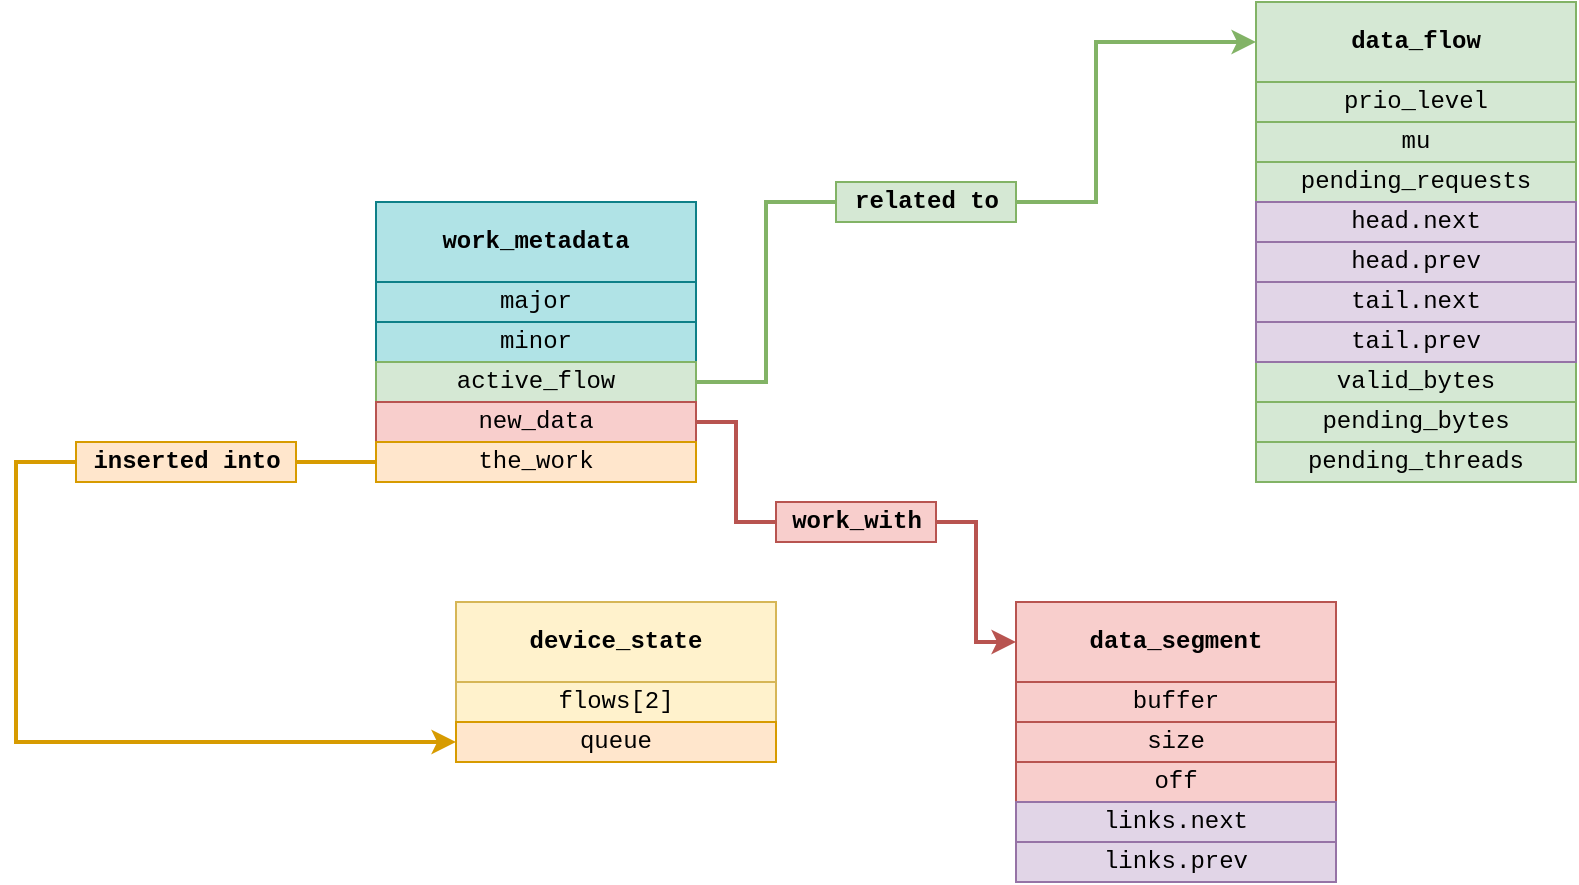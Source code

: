 <mxfile version="17.1.0" type="device"><diagram id="5KHcVwEj_NpyN5RMLGYT" name="Page-1"><mxGraphModel dx="2272" dy="721" grid="1" gridSize="10" guides="1" tooltips="1" connect="1" arrows="1" fold="1" page="1" pageScale="1" pageWidth="850" pageHeight="1100" math="0" shadow="0"><root><mxCell id="0"/><mxCell id="1" parent="0"/><mxCell id="7PmpfGyUP1yVmwVfY4aE-35" value="" style="group" parent="1" vertex="1" connectable="0"><mxGeometry x="560" y="460" width="160" height="240" as="geometry"/></mxCell><mxCell id="7PmpfGyUP1yVmwVfY4aE-13" value="&lt;b&gt;data_flow&lt;/b&gt;" style="rounded=0;whiteSpace=wrap;html=1;fontFamily=Courier New;fillColor=#d5e8d4;strokeColor=#82b366;" parent="7PmpfGyUP1yVmwVfY4aE-35" vertex="1"><mxGeometry width="160" height="40" as="geometry"/></mxCell><mxCell id="7PmpfGyUP1yVmwVfY4aE-14" value="prio_level" style="rounded=0;whiteSpace=wrap;html=1;fontFamily=Courier New;fillColor=#d5e8d4;strokeColor=#82b366;" parent="7PmpfGyUP1yVmwVfY4aE-35" vertex="1"><mxGeometry y="40" width="160" height="20" as="geometry"/></mxCell><mxCell id="7PmpfGyUP1yVmwVfY4aE-15" value="mu" style="rounded=0;whiteSpace=wrap;html=1;fontFamily=Courier New;fillColor=#d5e8d4;strokeColor=#82b366;" parent="7PmpfGyUP1yVmwVfY4aE-35" vertex="1"><mxGeometry y="60" width="160" height="20" as="geometry"/></mxCell><mxCell id="7PmpfGyUP1yVmwVfY4aE-17" value="pending_requests" style="rounded=0;whiteSpace=wrap;html=1;fontFamily=Courier New;fillColor=#d5e8d4;strokeColor=#82b366;" parent="7PmpfGyUP1yVmwVfY4aE-35" vertex="1"><mxGeometry y="80" width="160" height="20" as="geometry"/></mxCell><mxCell id="7PmpfGyUP1yVmwVfY4aE-20" value="valid_bytes" style="rounded=0;whiteSpace=wrap;html=1;fontFamily=Courier New;fillColor=#d5e8d4;strokeColor=#82b366;" parent="7PmpfGyUP1yVmwVfY4aE-35" vertex="1"><mxGeometry y="180" width="160" height="20" as="geometry"/></mxCell><mxCell id="7PmpfGyUP1yVmwVfY4aE-21" value="pending_bytes" style="rounded=0;whiteSpace=wrap;html=1;fontFamily=Courier New;fillColor=#d5e8d4;strokeColor=#82b366;" parent="7PmpfGyUP1yVmwVfY4aE-35" vertex="1"><mxGeometry y="200" width="160" height="20" as="geometry"/></mxCell><mxCell id="7PmpfGyUP1yVmwVfY4aE-22" value="pending_threads" style="rounded=0;whiteSpace=wrap;html=1;fontFamily=Courier New;fillColor=#d5e8d4;strokeColor=#82b366;" parent="7PmpfGyUP1yVmwVfY4aE-35" vertex="1"><mxGeometry y="220" width="160" height="20" as="geometry"/></mxCell><mxCell id="7PmpfGyUP1yVmwVfY4aE-31" value="head.next" style="rounded=0;whiteSpace=wrap;html=1;fontFamily=Courier New;fillColor=#e1d5e7;strokeColor=#9673a6;" parent="7PmpfGyUP1yVmwVfY4aE-35" vertex="1"><mxGeometry y="100" width="160" height="20" as="geometry"/></mxCell><mxCell id="7PmpfGyUP1yVmwVfY4aE-32" value="head.prev" style="rounded=0;whiteSpace=wrap;html=1;fontFamily=Courier New;fillColor=#e1d5e7;strokeColor=#9673a6;" parent="7PmpfGyUP1yVmwVfY4aE-35" vertex="1"><mxGeometry y="120" width="160" height="20" as="geometry"/></mxCell><mxCell id="7PmpfGyUP1yVmwVfY4aE-33" value="tail.next" style="rounded=0;whiteSpace=wrap;html=1;fontFamily=Courier New;fillColor=#e1d5e7;strokeColor=#9673a6;" parent="7PmpfGyUP1yVmwVfY4aE-35" vertex="1"><mxGeometry y="140" width="160" height="20" as="geometry"/></mxCell><mxCell id="7PmpfGyUP1yVmwVfY4aE-34" value="tail.prev" style="rounded=0;whiteSpace=wrap;html=1;fontFamily=Courier New;fillColor=#e1d5e7;strokeColor=#9673a6;" parent="7PmpfGyUP1yVmwVfY4aE-35" vertex="1"><mxGeometry y="160" width="160" height="20" as="geometry"/></mxCell><mxCell id="SpWXGkSpXarEheoT2Nw9-33" value="" style="group;align=center;" parent="1" vertex="1" connectable="0"><mxGeometry x="160" y="760" width="160" height="80" as="geometry"/></mxCell><mxCell id="SpWXGkSpXarEheoT2Nw9-22" value="device_state" style="rounded=0;whiteSpace=wrap;html=1;fontFamily=Courier New;fillColor=#fff2cc;strokeColor=#d6b656;fontStyle=1;align=center;" parent="SpWXGkSpXarEheoT2Nw9-33" vertex="1"><mxGeometry width="160" height="40" as="geometry"/></mxCell><mxCell id="SpWXGkSpXarEheoT2Nw9-23" value="flows[2]" style="rounded=0;whiteSpace=wrap;html=1;fontFamily=Courier New;fillColor=#fff2cc;strokeColor=#d6b656;align=center;" parent="SpWXGkSpXarEheoT2Nw9-33" vertex="1"><mxGeometry y="40" width="160" height="20" as="geometry"/></mxCell><mxCell id="SpWXGkSpXarEheoT2Nw9-24" value="queue" style="rounded=0;whiteSpace=wrap;html=1;fontFamily=Courier New;fillColor=#ffe6cc;strokeColor=#d79b00;align=center;" parent="SpWXGkSpXarEheoT2Nw9-33" vertex="1"><mxGeometry y="60" width="160" height="20" as="geometry"/></mxCell><mxCell id="GPANK1W7aNUDwyRs7lGX-2" value="work_metadata" style="rounded=0;whiteSpace=wrap;html=1;fontFamily=Courier New;fillColor=#b0e3e6;strokeColor=#0e8088;fontStyle=1;align=center;" parent="1" vertex="1"><mxGeometry x="120" y="560" width="160" height="40" as="geometry"/></mxCell><mxCell id="GPANK1W7aNUDwyRs7lGX-3" value="major" style="rounded=0;whiteSpace=wrap;html=1;fontFamily=Courier New;fillColor=#b0e3e6;strokeColor=#0e8088;align=center;" parent="1" vertex="1"><mxGeometry x="120" y="600" width="160" height="20" as="geometry"/></mxCell><mxCell id="GPANK1W7aNUDwyRs7lGX-4" value="minor" style="rounded=0;whiteSpace=wrap;html=1;fontFamily=Courier New;fillColor=#b0e3e6;strokeColor=#0e8088;align=center;" parent="1" vertex="1"><mxGeometry x="120" y="620" width="160" height="20" as="geometry"/></mxCell><mxCell id="GPANK1W7aNUDwyRs7lGX-15" style="edgeStyle=orthogonalEdgeStyle;rounded=0;orthogonalLoop=1;jettySize=auto;html=1;entryX=0;entryY=0.5;entryDx=0;entryDy=0;fillColor=#d5e8d4;strokeColor=#82b366;strokeWidth=2;startArrow=none;" parent="1" source="GPANK1W7aNUDwyRs7lGX-16" target="7PmpfGyUP1yVmwVfY4aE-13" edge="1"><mxGeometry relative="1" as="geometry"><Array as="points"><mxPoint x="480" y="560"/><mxPoint x="480" y="480"/></Array></mxGeometry></mxCell><mxCell id="GPANK1W7aNUDwyRs7lGX-5" value="active_flow" style="rounded=0;whiteSpace=wrap;html=1;fontFamily=Courier New;fillColor=#d5e8d4;strokeColor=#82b366;align=center;" parent="1" vertex="1"><mxGeometry x="120" y="640" width="160" height="20" as="geometry"/></mxCell><mxCell id="GPANK1W7aNUDwyRs7lGX-18" style="edgeStyle=orthogonalEdgeStyle;rounded=0;orthogonalLoop=1;jettySize=auto;html=1;entryX=0;entryY=0.5;entryDx=0;entryDy=0;fontFamily=Courier New;strokeWidth=2;fillColor=#f8cecc;strokeColor=#b85450;startArrow=none;" parent="1" source="GPANK1W7aNUDwyRs7lGX-19" target="GPANK1W7aNUDwyRs7lGX-9" edge="1"><mxGeometry relative="1" as="geometry"/></mxCell><mxCell id="GPANK1W7aNUDwyRs7lGX-6" value="new_data" style="rounded=0;whiteSpace=wrap;html=1;fontFamily=Courier New;fillColor=#f8cecc;strokeColor=#b85450;align=center;" parent="1" vertex="1"><mxGeometry x="120" y="660" width="160" height="20" as="geometry"/></mxCell><mxCell id="GPANK1W7aNUDwyRs7lGX-25" style="edgeStyle=orthogonalEdgeStyle;rounded=0;orthogonalLoop=1;jettySize=auto;html=1;exitX=0;exitY=0.5;exitDx=0;exitDy=0;fontFamily=Courier New;strokeWidth=2;endArrow=none;endFill=0;fillColor=#ffe6cc;strokeColor=#d79b00;" parent="1" source="GPANK1W7aNUDwyRs7lGX-7" target="GPANK1W7aNUDwyRs7lGX-23" edge="1"><mxGeometry relative="1" as="geometry"/></mxCell><mxCell id="GPANK1W7aNUDwyRs7lGX-7" value="the_work" style="rounded=0;whiteSpace=wrap;html=1;fontFamily=Courier New;fillColor=#ffe6cc;strokeColor=#d79b00;align=center;" parent="1" vertex="1"><mxGeometry x="120" y="680" width="160" height="20" as="geometry"/></mxCell><mxCell id="GPANK1W7aNUDwyRs7lGX-8" value="" style="group" parent="1" vertex="1" connectable="0"><mxGeometry x="440" y="760" width="160" height="140" as="geometry"/></mxCell><mxCell id="GPANK1W7aNUDwyRs7lGX-9" value="&lt;b&gt;data_segment&lt;/b&gt;" style="rounded=0;whiteSpace=wrap;html=1;fontFamily=Courier New;fillColor=#f8cecc;strokeColor=#b85450;" parent="GPANK1W7aNUDwyRs7lGX-8" vertex="1"><mxGeometry width="160" height="40" as="geometry"/></mxCell><mxCell id="GPANK1W7aNUDwyRs7lGX-10" value="buffer" style="rounded=0;whiteSpace=wrap;html=1;fontFamily=Courier New;fillColor=#f8cecc;strokeColor=#b85450;" parent="GPANK1W7aNUDwyRs7lGX-8" vertex="1"><mxGeometry y="40" width="160" height="20" as="geometry"/></mxCell><mxCell id="GPANK1W7aNUDwyRs7lGX-11" value="size" style="rounded=0;whiteSpace=wrap;html=1;fontFamily=Courier New;fillColor=#f8cecc;strokeColor=#b85450;" parent="GPANK1W7aNUDwyRs7lGX-8" vertex="1"><mxGeometry y="60" width="160" height="20" as="geometry"/></mxCell><mxCell id="GPANK1W7aNUDwyRs7lGX-12" value="off" style="rounded=0;whiteSpace=wrap;html=1;fontFamily=Courier New;fillColor=#f8cecc;strokeColor=#b85450;" parent="GPANK1W7aNUDwyRs7lGX-8" vertex="1"><mxGeometry y="80" width="160" height="20" as="geometry"/></mxCell><mxCell id="GPANK1W7aNUDwyRs7lGX-13" value="links.next" style="rounded=0;whiteSpace=wrap;html=1;fontFamily=Courier New;fillColor=#e1d5e7;strokeColor=#9673a6;" parent="GPANK1W7aNUDwyRs7lGX-8" vertex="1"><mxGeometry y="100" width="160" height="20" as="geometry"/></mxCell><mxCell id="GPANK1W7aNUDwyRs7lGX-14" value="links.prev" style="rounded=0;whiteSpace=wrap;html=1;fontFamily=Courier New;fillColor=#e1d5e7;strokeColor=#9673a6;" parent="GPANK1W7aNUDwyRs7lGX-8" vertex="1"><mxGeometry y="120" width="160" height="20" as="geometry"/></mxCell><mxCell id="GPANK1W7aNUDwyRs7lGX-16" value="related to" style="text;html=1;align=center;verticalAlign=middle;resizable=0;points=[];autosize=1;strokeColor=#82b366;fillColor=#d5e8d4;fontFamily=Courier New;fontStyle=1" parent="1" vertex="1"><mxGeometry x="350" y="550" width="90" height="20" as="geometry"/></mxCell><mxCell id="GPANK1W7aNUDwyRs7lGX-17" value="" style="edgeStyle=orthogonalEdgeStyle;rounded=0;orthogonalLoop=1;jettySize=auto;html=1;entryX=0;entryY=0.5;entryDx=0;entryDy=0;fillColor=#d5e8d4;strokeColor=#82b366;strokeWidth=2;endArrow=none;" parent="1" source="GPANK1W7aNUDwyRs7lGX-5" target="GPANK1W7aNUDwyRs7lGX-16" edge="1"><mxGeometry relative="1" as="geometry"><mxPoint x="280" y="650" as="sourcePoint"/><mxPoint x="560" y="380" as="targetPoint"/></mxGeometry></mxCell><mxCell id="GPANK1W7aNUDwyRs7lGX-19" value="work_with" style="text;html=1;align=center;verticalAlign=middle;resizable=0;points=[];autosize=1;strokeColor=#b85450;fillColor=#f8cecc;fontFamily=Courier New;fontStyle=1" parent="1" vertex="1"><mxGeometry x="320" y="710" width="80" height="20" as="geometry"/></mxCell><mxCell id="GPANK1W7aNUDwyRs7lGX-20" value="" style="edgeStyle=orthogonalEdgeStyle;rounded=0;orthogonalLoop=1;jettySize=auto;html=1;entryX=0;entryY=0.5;entryDx=0;entryDy=0;fontFamily=Courier New;strokeWidth=2;fillColor=#f8cecc;strokeColor=#b85450;endArrow=none;" parent="1" source="GPANK1W7aNUDwyRs7lGX-6" target="GPANK1W7aNUDwyRs7lGX-19" edge="1"><mxGeometry relative="1" as="geometry"><mxPoint x="280" y="670" as="sourcePoint"/><mxPoint x="440" y="780" as="targetPoint"/></mxGeometry></mxCell><mxCell id="GPANK1W7aNUDwyRs7lGX-26" style="edgeStyle=orthogonalEdgeStyle;rounded=0;orthogonalLoop=1;jettySize=auto;html=1;entryX=0;entryY=0.5;entryDx=0;entryDy=0;fontFamily=Courier New;endArrow=classic;endFill=1;strokeWidth=2;fillColor=#ffe6cc;strokeColor=#d79b00;" parent="1" source="GPANK1W7aNUDwyRs7lGX-23" target="SpWXGkSpXarEheoT2Nw9-24" edge="1"><mxGeometry relative="1" as="geometry"><Array as="points"><mxPoint x="-60" y="690"/><mxPoint x="-60" y="830"/></Array></mxGeometry></mxCell><mxCell id="GPANK1W7aNUDwyRs7lGX-23" value="&lt;div&gt;inserted into&lt;/div&gt;" style="text;html=1;align=center;verticalAlign=middle;resizable=0;points=[];autosize=1;strokeColor=#d79b00;fillColor=#ffe6cc;fontFamily=Courier New;fontStyle=1" parent="1" vertex="1"><mxGeometry x="-30" y="680" width="110" height="20" as="geometry"/></mxCell></root></mxGraphModel></diagram></mxfile>